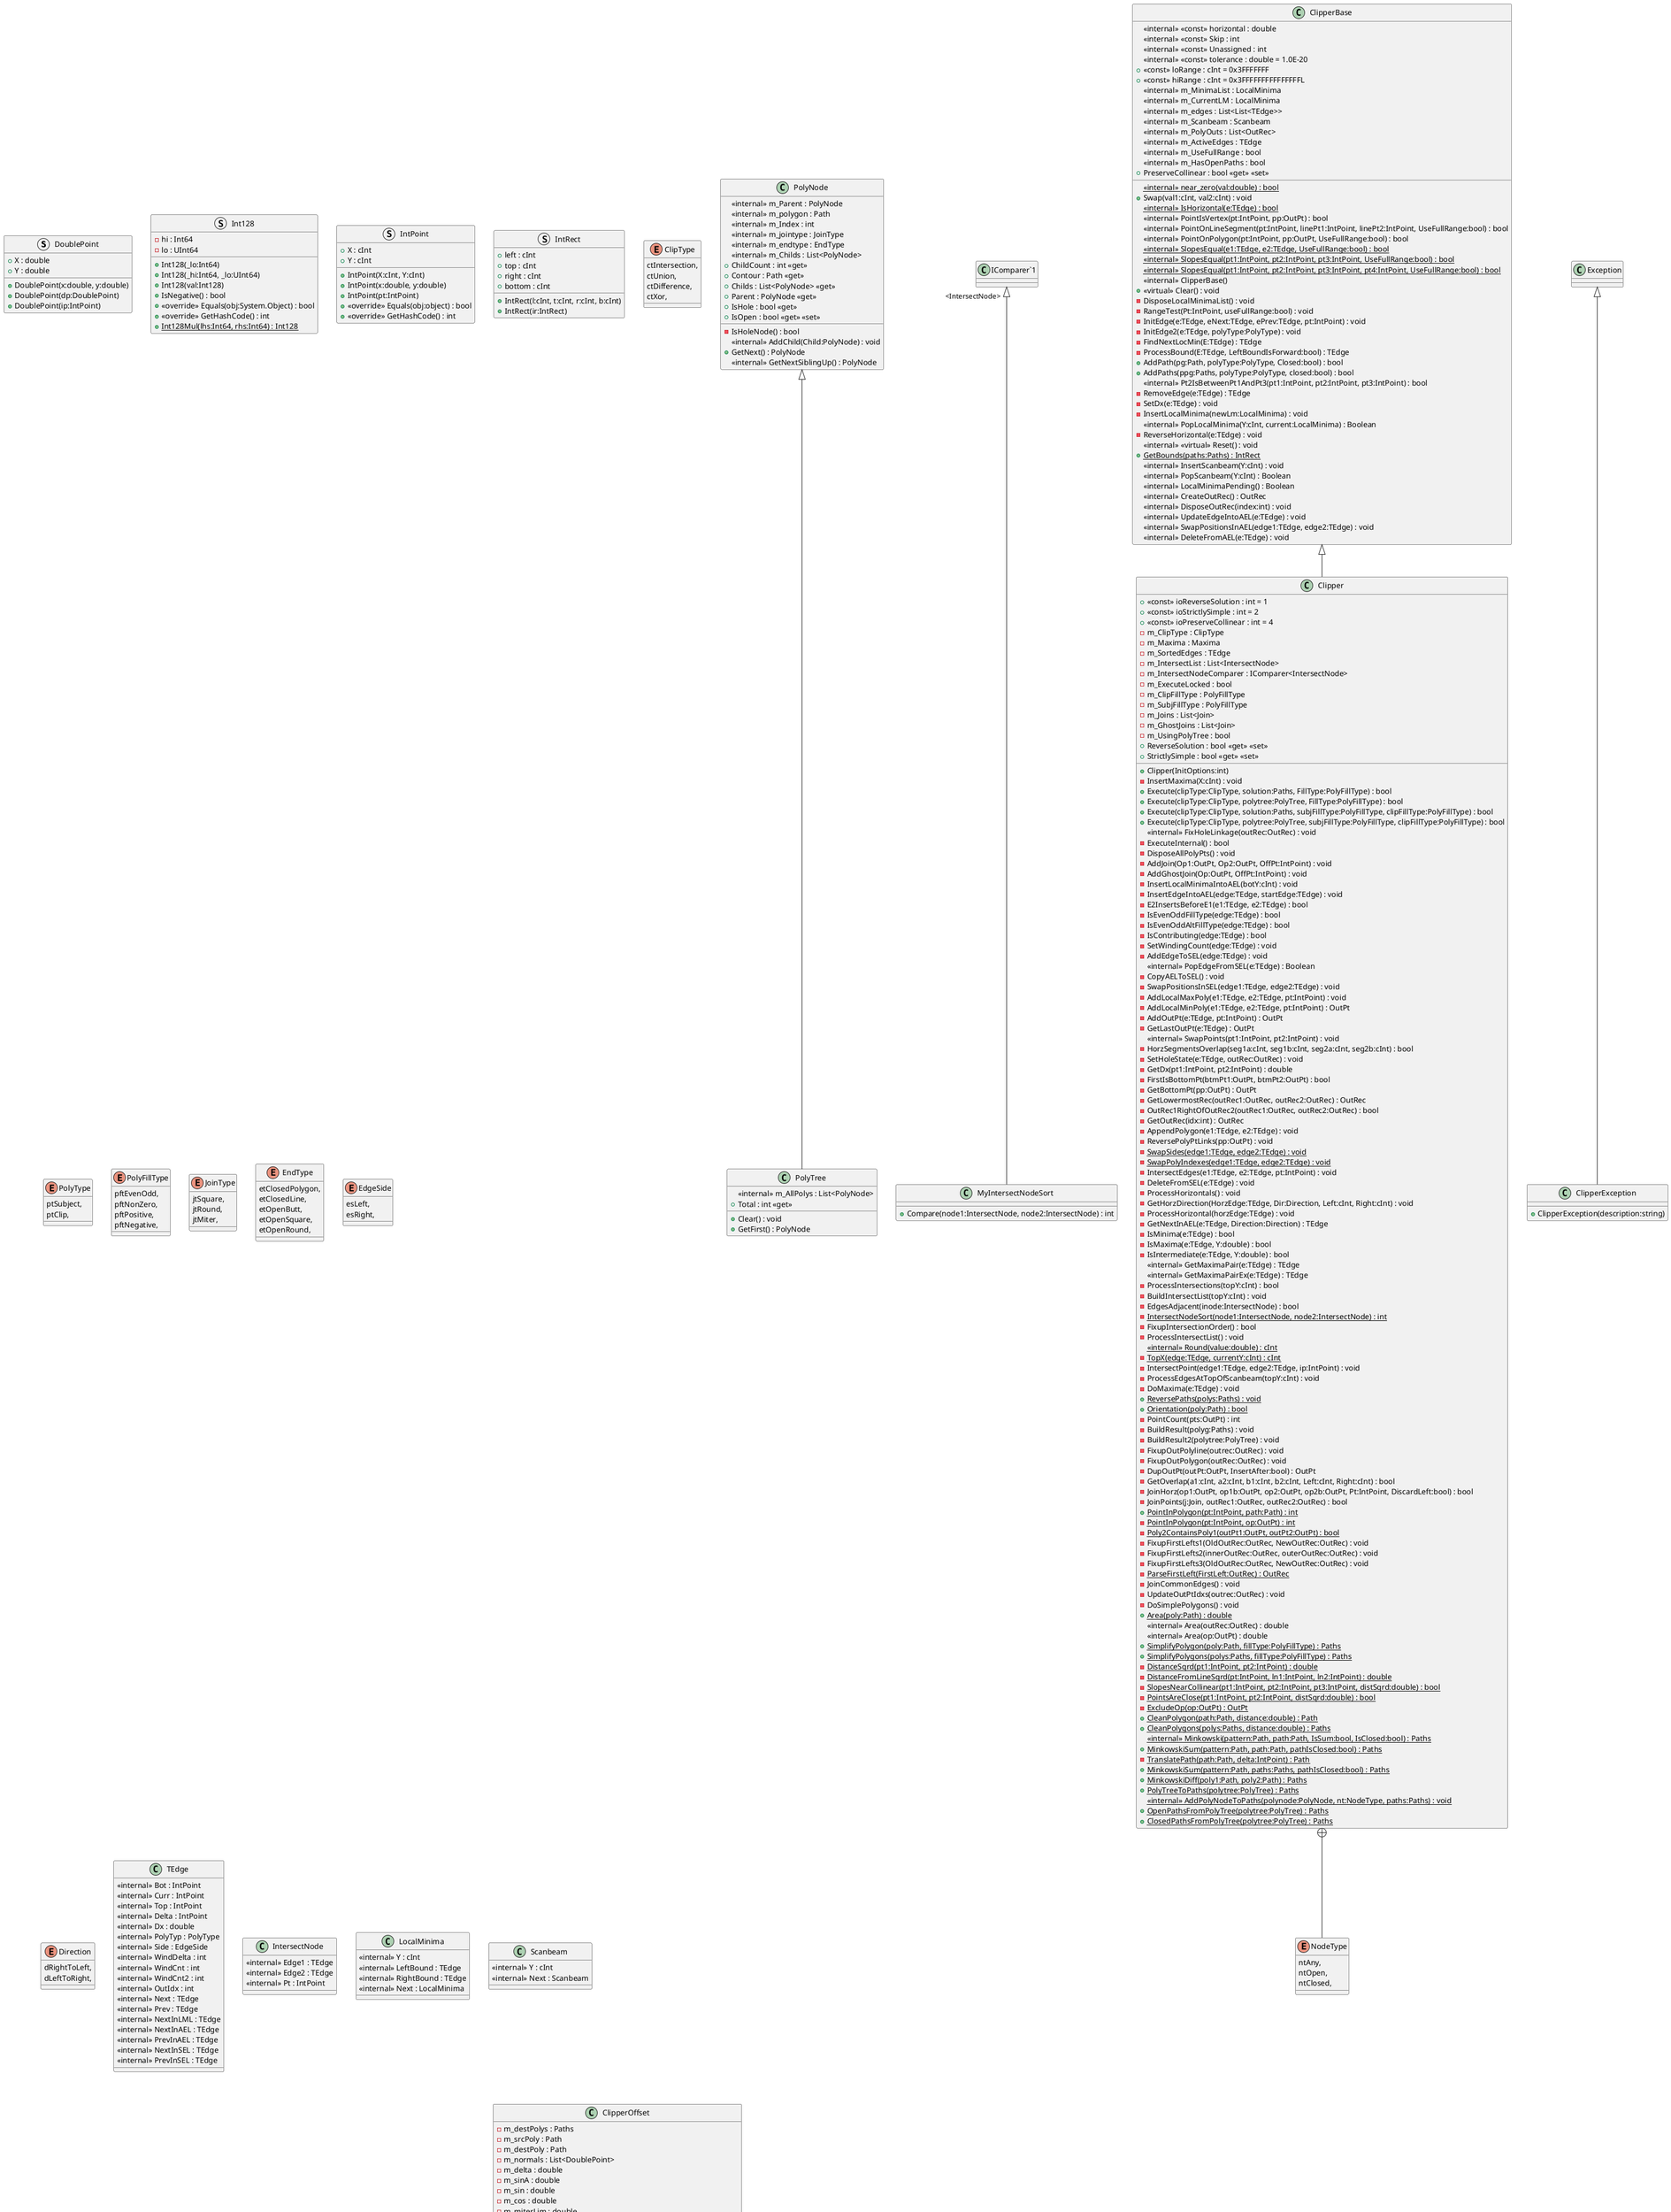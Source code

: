 @startuml
struct DoublePoint {
    + X : double
    + Y : double
    + DoublePoint(x:double, y:double)
    + DoublePoint(dp:DoublePoint)
    + DoublePoint(ip:IntPoint)
}
class PolyTree {
    <<internal>> m_AllPolys : List<PolyNode>
    + Clear() : void
    + GetFirst() : PolyNode
    + Total : int <<get>>
}
class PolyNode {
    <<internal>> m_Parent : PolyNode
    <<internal>> m_polygon : Path
    <<internal>> m_Index : int
    <<internal>> m_jointype : JoinType
    <<internal>> m_endtype : EndType
    <<internal>> m_Childs : List<PolyNode>
    - IsHoleNode() : bool
    + ChildCount : int <<get>>
    + Contour : Path <<get>>
    <<internal>> AddChild(Child:PolyNode) : void
    + GetNext() : PolyNode
    <<internal>> GetNextSiblingUp() : PolyNode
    + Childs : List<PolyNode> <<get>>
    + Parent : PolyNode <<get>>
    + IsHole : bool <<get>>
    + IsOpen : bool <<get>> <<set>>
}
struct Int128 {
    - hi : Int64
    - lo : UInt64
    + Int128(_lo:Int64)
    + Int128(_hi:Int64, _lo:UInt64)
    + Int128(val:Int128)
    + IsNegative() : bool
    + <<override>> Equals(obj:System.Object) : bool
    + <<override>> GetHashCode() : int
    + {static} Int128Mul(lhs:Int64, rhs:Int64) : Int128
}
struct IntPoint {
    + X : cInt
    + Y : cInt
    + IntPoint(X:cInt, Y:cInt)
    + IntPoint(x:double, y:double)
    + IntPoint(pt:IntPoint)
    + <<override>> Equals(obj:object) : bool
    + <<override>> GetHashCode() : int
}
struct IntRect {
    + left : cInt
    + top : cInt
    + right : cInt
    + bottom : cInt
    + IntRect(l:cInt, t:cInt, r:cInt, b:cInt)
    + IntRect(ir:IntRect)
}
enum ClipType {
    ctIntersection,
    ctUnion,
    ctDifference,
    ctXor,
}
enum PolyType {
    ptSubject,
    ptClip,
}
enum PolyFillType {
    pftEvenOdd,
    pftNonZero,
    pftPositive,
    pftNegative,
}
enum JoinType {
    jtSquare,
    jtRound,
    jtMiter,
}
enum EndType {
    etClosedPolygon,
    etClosedLine,
    etOpenButt,
    etOpenSquare,
    etOpenRound,
}
enum EdgeSide {
    esLeft,
    esRight,
}
enum Direction {
    dRightToLeft,
    dLeftToRight,
}
class TEdge {
    <<internal>> Bot : IntPoint
    <<internal>> Curr : IntPoint
    <<internal>> Top : IntPoint
    <<internal>> Delta : IntPoint
    <<internal>> Dx : double
    <<internal>> PolyTyp : PolyType
    <<internal>> Side : EdgeSide
    <<internal>> WindDelta : int
    <<internal>> WindCnt : int
    <<internal>> WindCnt2 : int
    <<internal>> OutIdx : int
    <<internal>> Next : TEdge
    <<internal>> Prev : TEdge
    <<internal>> NextInLML : TEdge
    <<internal>> NextInAEL : TEdge
    <<internal>> PrevInAEL : TEdge
    <<internal>> NextInSEL : TEdge
    <<internal>> PrevInSEL : TEdge
}
class IntersectNode {
    <<internal>> Edge1 : TEdge
    <<internal>> Edge2 : TEdge
    <<internal>> Pt : IntPoint
}
class MyIntersectNodeSort {
    + Compare(node1:IntersectNode, node2:IntersectNode) : int
}
class LocalMinima {
    <<internal>> Y : cInt
    <<internal>> LeftBound : TEdge
    <<internal>> RightBound : TEdge
    <<internal>> Next : LocalMinima
}
class Scanbeam {
    <<internal>> Y : cInt
    <<internal>> Next : Scanbeam
}
class Maxima {
    <<internal>> X : cInt
    <<internal>> Next : Maxima
    <<internal>> Prev : Maxima
}
class OutRec {
    <<internal>> Idx : int
    <<internal>> IsHole : bool
    <<internal>> IsOpen : bool
    <<internal>> FirstLeft : OutRec
    <<internal>> Pts : OutPt
    <<internal>> BottomPt : OutPt
    <<internal>> PolyNode : PolyNode
}
class OutPt {
    <<internal>> Idx : int
    <<internal>> Pt : IntPoint
    <<internal>> Next : OutPt
    <<internal>> Prev : OutPt
}
class Join {
    <<internal>> OutPt1 : OutPt
    <<internal>> OutPt2 : OutPt
    <<internal>> OffPt : IntPoint
}
class ClipperBase {
    <<internal>> <<const>> horizontal : double
    <<internal>> <<const>> Skip : int
    <<internal>> <<const>> Unassigned : int
    <<internal>> <<const>> tolerance : double = 1.0E-20
    <<internal>> {static} near_zero(val:double) : bool
    + <<const>> loRange : cInt = 0x3FFFFFFF
    + <<const>> hiRange : cInt = 0x3FFFFFFFFFFFFFFFL
    <<internal>> m_MinimaList : LocalMinima
    <<internal>> m_CurrentLM : LocalMinima
    <<internal>> m_edges : List<List<TEdge>>
    <<internal>> m_Scanbeam : Scanbeam
    <<internal>> m_PolyOuts : List<OutRec>
    <<internal>> m_ActiveEdges : TEdge
    <<internal>> m_UseFullRange : bool
    <<internal>> m_HasOpenPaths : bool
    + PreserveCollinear : bool <<get>> <<set>>
    + Swap(val1:cInt, val2:cInt) : void
    <<internal>> {static} IsHorizontal(e:TEdge) : bool
    <<internal>> PointIsVertex(pt:IntPoint, pp:OutPt) : bool
    <<internal>> PointOnLineSegment(pt:IntPoint, linePt1:IntPoint, linePt2:IntPoint, UseFullRange:bool) : bool
    <<internal>> PointOnPolygon(pt:IntPoint, pp:OutPt, UseFullRange:bool) : bool
    <<internal>> {static} SlopesEqual(e1:TEdge, e2:TEdge, UseFullRange:bool) : bool
    <<internal>> {static} SlopesEqual(pt1:IntPoint, pt2:IntPoint, pt3:IntPoint, UseFullRange:bool) : bool
    <<internal>> {static} SlopesEqual(pt1:IntPoint, pt2:IntPoint, pt3:IntPoint, pt4:IntPoint, UseFullRange:bool) : bool
    <<internal>> ClipperBase()
    + <<virtual>> Clear() : void
    - DisposeLocalMinimaList() : void
    - RangeTest(Pt:IntPoint, useFullRange:bool) : void
    - InitEdge(e:TEdge, eNext:TEdge, ePrev:TEdge, pt:IntPoint) : void
    - InitEdge2(e:TEdge, polyType:PolyType) : void
    - FindNextLocMin(E:TEdge) : TEdge
    - ProcessBound(E:TEdge, LeftBoundIsForward:bool) : TEdge
    + AddPath(pg:Path, polyType:PolyType, Closed:bool) : bool
    + AddPaths(ppg:Paths, polyType:PolyType, closed:bool) : bool
    <<internal>> Pt2IsBetweenPt1AndPt3(pt1:IntPoint, pt2:IntPoint, pt3:IntPoint) : bool
    - RemoveEdge(e:TEdge) : TEdge
    - SetDx(e:TEdge) : void
    - InsertLocalMinima(newLm:LocalMinima) : void
    <<internal>> PopLocalMinima(Y:cInt, current:LocalMinima) : Boolean
    - ReverseHorizontal(e:TEdge) : void
    <<internal>> <<virtual>> Reset() : void
    + {static} GetBounds(paths:Paths) : IntRect
    <<internal>> InsertScanbeam(Y:cInt) : void
    <<internal>> PopScanbeam(Y:cInt) : Boolean
    <<internal>> LocalMinimaPending() : Boolean
    <<internal>> CreateOutRec() : OutRec
    <<internal>> DisposeOutRec(index:int) : void
    <<internal>> UpdateEdgeIntoAEL(e:TEdge) : void
    <<internal>> SwapPositionsInAEL(edge1:TEdge, edge2:TEdge) : void
    <<internal>> DeleteFromAEL(e:TEdge) : void
}
class Clipper {
    + <<const>> ioReverseSolution : int = 1
    + <<const>> ioStrictlySimple : int = 2
    + <<const>> ioPreserveCollinear : int = 4
    - m_ClipType : ClipType
    - m_Maxima : Maxima
    - m_SortedEdges : TEdge
    - m_IntersectList : List<IntersectNode>
    - m_IntersectNodeComparer : IComparer<IntersectNode>
    - m_ExecuteLocked : bool
    - m_ClipFillType : PolyFillType
    - m_SubjFillType : PolyFillType
    - m_Joins : List<Join>
    - m_GhostJoins : List<Join>
    - m_UsingPolyTree : bool
    + Clipper(InitOptions:int)
    - InsertMaxima(X:cInt) : void
    + ReverseSolution : bool <<get>> <<set>>
    + StrictlySimple : bool <<get>> <<set>>
    + Execute(clipType:ClipType, solution:Paths, FillType:PolyFillType) : bool
    + Execute(clipType:ClipType, polytree:PolyTree, FillType:PolyFillType) : bool
    + Execute(clipType:ClipType, solution:Paths, subjFillType:PolyFillType, clipFillType:PolyFillType) : bool
    + Execute(clipType:ClipType, polytree:PolyTree, subjFillType:PolyFillType, clipFillType:PolyFillType) : bool
    <<internal>> FixHoleLinkage(outRec:OutRec) : void
    - ExecuteInternal() : bool
    - DisposeAllPolyPts() : void
    - AddJoin(Op1:OutPt, Op2:OutPt, OffPt:IntPoint) : void
    - AddGhostJoin(Op:OutPt, OffPt:IntPoint) : void
    - InsertLocalMinimaIntoAEL(botY:cInt) : void
    - InsertEdgeIntoAEL(edge:TEdge, startEdge:TEdge) : void
    - E2InsertsBeforeE1(e1:TEdge, e2:TEdge) : bool
    - IsEvenOddFillType(edge:TEdge) : bool
    - IsEvenOddAltFillType(edge:TEdge) : bool
    - IsContributing(edge:TEdge) : bool
    - SetWindingCount(edge:TEdge) : void
    - AddEdgeToSEL(edge:TEdge) : void
    <<internal>> PopEdgeFromSEL(e:TEdge) : Boolean
    - CopyAELToSEL() : void
    - SwapPositionsInSEL(edge1:TEdge, edge2:TEdge) : void
    - AddLocalMaxPoly(e1:TEdge, e2:TEdge, pt:IntPoint) : void
    - AddLocalMinPoly(e1:TEdge, e2:TEdge, pt:IntPoint) : OutPt
    - AddOutPt(e:TEdge, pt:IntPoint) : OutPt
    - GetLastOutPt(e:TEdge) : OutPt
    <<internal>> SwapPoints(pt1:IntPoint, pt2:IntPoint) : void
    - HorzSegmentsOverlap(seg1a:cInt, seg1b:cInt, seg2a:cInt, seg2b:cInt) : bool
    - SetHoleState(e:TEdge, outRec:OutRec) : void
    - GetDx(pt1:IntPoint, pt2:IntPoint) : double
    - FirstIsBottomPt(btmPt1:OutPt, btmPt2:OutPt) : bool
    - GetBottomPt(pp:OutPt) : OutPt
    - GetLowermostRec(outRec1:OutRec, outRec2:OutRec) : OutRec
    - OutRec1RightOfOutRec2(outRec1:OutRec, outRec2:OutRec) : bool
    - GetOutRec(idx:int) : OutRec
    - AppendPolygon(e1:TEdge, e2:TEdge) : void
    - ReversePolyPtLinks(pp:OutPt) : void
    - {static} SwapSides(edge1:TEdge, edge2:TEdge) : void
    - {static} SwapPolyIndexes(edge1:TEdge, edge2:TEdge) : void
    - IntersectEdges(e1:TEdge, e2:TEdge, pt:IntPoint) : void
    - DeleteFromSEL(e:TEdge) : void
    - ProcessHorizontals() : void
    - GetHorzDirection(HorzEdge:TEdge, Dir:Direction, Left:cInt, Right:cInt) : void
    - ProcessHorizontal(horzEdge:TEdge) : void
    - GetNextInAEL(e:TEdge, Direction:Direction) : TEdge
    - IsMinima(e:TEdge) : bool
    - IsMaxima(e:TEdge, Y:double) : bool
    - IsIntermediate(e:TEdge, Y:double) : bool
    <<internal>> GetMaximaPair(e:TEdge) : TEdge
    <<internal>> GetMaximaPairEx(e:TEdge) : TEdge
    - ProcessIntersections(topY:cInt) : bool
    - BuildIntersectList(topY:cInt) : void
    - EdgesAdjacent(inode:IntersectNode) : bool
    - {static} IntersectNodeSort(node1:IntersectNode, node2:IntersectNode) : int
    - FixupIntersectionOrder() : bool
    - ProcessIntersectList() : void
    <<internal>> {static} Round(value:double) : cInt
    - {static} TopX(edge:TEdge, currentY:cInt) : cInt
    - IntersectPoint(edge1:TEdge, edge2:TEdge, ip:IntPoint) : void
    - ProcessEdgesAtTopOfScanbeam(topY:cInt) : void
    - DoMaxima(e:TEdge) : void
    + {static} ReversePaths(polys:Paths) : void
    + {static} Orientation(poly:Path) : bool
    - PointCount(pts:OutPt) : int
    - BuildResult(polyg:Paths) : void
    - BuildResult2(polytree:PolyTree) : void
    - FixupOutPolyline(outrec:OutRec) : void
    - FixupOutPolygon(outRec:OutRec) : void
    - DupOutPt(outPt:OutPt, InsertAfter:bool) : OutPt
    - GetOverlap(a1:cInt, a2:cInt, b1:cInt, b2:cInt, Left:cInt, Right:cInt) : bool
    - JoinHorz(op1:OutPt, op1b:OutPt, op2:OutPt, op2b:OutPt, Pt:IntPoint, DiscardLeft:bool) : bool
    - JoinPoints(j:Join, outRec1:OutRec, outRec2:OutRec) : bool
    + {static} PointInPolygon(pt:IntPoint, path:Path) : int
    - {static} PointInPolygon(pt:IntPoint, op:OutPt) : int
    - {static} Poly2ContainsPoly1(outPt1:OutPt, outPt2:OutPt) : bool
    - FixupFirstLefts1(OldOutRec:OutRec, NewOutRec:OutRec) : void
    - FixupFirstLefts2(innerOutRec:OutRec, outerOutRec:OutRec) : void
    - FixupFirstLefts3(OldOutRec:OutRec, NewOutRec:OutRec) : void
    - {static} ParseFirstLeft(FirstLeft:OutRec) : OutRec
    - JoinCommonEdges() : void
    - UpdateOutPtIdxs(outrec:OutRec) : void
    - DoSimplePolygons() : void
    + {static} Area(poly:Path) : double
    <<internal>> Area(outRec:OutRec) : double
    <<internal>> Area(op:OutPt) : double
    + {static} SimplifyPolygon(poly:Path, fillType:PolyFillType) : Paths
    + {static} SimplifyPolygons(polys:Paths, fillType:PolyFillType) : Paths
    - {static} DistanceSqrd(pt1:IntPoint, pt2:IntPoint) : double
    - {static} DistanceFromLineSqrd(pt:IntPoint, ln1:IntPoint, ln2:IntPoint) : double
    - {static} SlopesNearCollinear(pt1:IntPoint, pt2:IntPoint, pt3:IntPoint, distSqrd:double) : bool
    - {static} PointsAreClose(pt1:IntPoint, pt2:IntPoint, distSqrd:double) : bool
    - {static} ExcludeOp(op:OutPt) : OutPt
    + {static} CleanPolygon(path:Path, distance:double) : Path
    + {static} CleanPolygons(polys:Paths, distance:double) : Paths
    <<internal>> {static} Minkowski(pattern:Path, path:Path, IsSum:bool, IsClosed:bool) : Paths
    + {static} MinkowskiSum(pattern:Path, path:Path, pathIsClosed:bool) : Paths
    - {static} TranslatePath(path:Path, delta:IntPoint) : Path
    + {static} MinkowskiSum(pattern:Path, paths:Paths, pathIsClosed:bool) : Paths
    + {static} MinkowskiDiff(poly1:Path, poly2:Path) : Paths
    + {static} PolyTreeToPaths(polytree:PolyTree) : Paths
    <<internal>> {static} AddPolyNodeToPaths(polynode:PolyNode, nt:NodeType, paths:Paths) : void
    + {static} OpenPathsFromPolyTree(polytree:PolyTree) : Paths
    + {static} ClosedPathsFromPolyTree(polytree:PolyTree) : Paths
}
class ClipperOffset {
    - m_destPolys : Paths
    - m_srcPoly : Path
    - m_destPoly : Path
    - m_normals : List<DoublePoint>
    - m_delta : double
    - m_sinA : double
    - m_sin : double
    - m_cos : double
    - m_miterLim : double
    - m_StepsPerRad : double
    - m_lowest : IntPoint
    - m_polyNodes : PolyNode
    + ArcTolerance : double <<get>> <<set>>
    + MiterLimit : double <<get>> <<set>>
    - <<const>> two_pi : double
    - <<const>> def_arc_tolerance : double = 0.25
    + ClipperOffset(miterLimit:double, arcTolerance:double)
    + Clear() : void
    <<internal>> {static} Round(value:double) : cInt
    + AddPath(path:Path, joinType:JoinType, endType:EndType) : void
    + AddPaths(paths:Paths, joinType:JoinType, endType:EndType) : void
    - FixOrientations() : void
    <<internal>> {static} GetUnitNormal(pt1:IntPoint, pt2:IntPoint) : DoublePoint
    - DoOffset(delta:double) : void
    + Execute(solution:Paths, delta:double) : void
    + Execute(solution:PolyTree, delta:double) : void
    - OffsetPoint(j:int, k:int, jointype:JoinType) : void
    <<internal>> DoSquare(j:int, k:int) : void
    <<internal>> DoMiter(j:int, k:int, r:double) : void
    <<internal>> DoRound(j:int, k:int) : void
}
class ClipperException {
    + ClipperException(description:string)
}
enum NodeType {
    ntAny,
    ntOpen,
    ntClosed,
}
PolyNode <|-- PolyTree
"IComparer`1" "<IntersectNode>" <|-- MyIntersectNodeSort
ClipperBase <|-- Clipper
Exception <|-- ClipperException
Clipper +-- NodeType
@enduml
